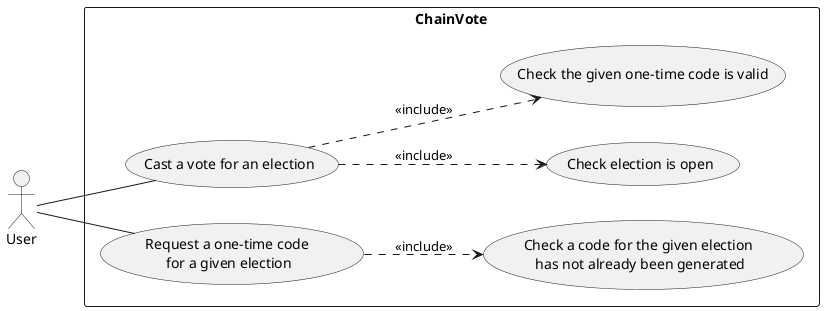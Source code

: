 @startuml refined-cast-vote-use-case
left to right direction

actor User

rectangle ChainVote {
    usecase "Cast a vote for an election" as UC1
    usecase "Request a one-time code \nfor a given election" as UC2
    usecase "Check election is open" as UC3
    usecase "Check the given one-time code is valid" as UC4
    usecase "Check a code for the given election \nhas not already been generated" as UC5
    UC2 ..> UC5 : <<include>>
    UC1 ..> UC3 : <<include>>
    UC1 ..> UC4 : <<include>>
}

User -- UC1
User -- UC2

@enduml